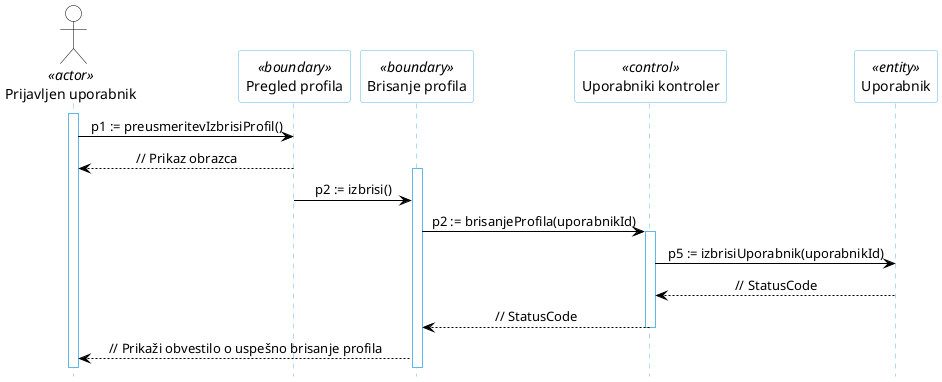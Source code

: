@startuml
hide footbox

skinparam backgroundcolor transparent
skinparam defaultTextAlignment center
skinparam actorBorderColor black
skinparam actorBackgroundColor white
skinparam arrowColor black
skinparam sequenceLifeLineBorderColor #5FB8EC
skinparam sequenceParticipantBorderColor #5FB8EC
skinparam sequenceParticipantBackgroundColor white

actor "Prijavljen uporabnik" AS U1 <<actor>>

participant "Pregled profila" as R6 <<boundary>>
participant "Brisanje profila" as R5 <<boundary>>
participant "Uporabniki kontroler" as R2 <<control>>
participant "Uporabnik" as R4 <<entity>>

activate U1
U1 -> R6: p1 := preusmeritevIzbrisiProfil()
R6 --> U1: // Prikaz obrazca
activate R5
R6 -> R5: p2 := izbrisi()
R5 -> R2: p2 := brisanjeProfila(uporabnikId)
activate R2
R2 -> R4: p5 := izbrisiUporabnik(uporabnikId)
R4 --> R2: // StatusCode
R2 --> R5: // StatusCode
deactivate R2
R5 --> U1: // Prikaži obvestilo o uspešno brisanje profila
@enduml